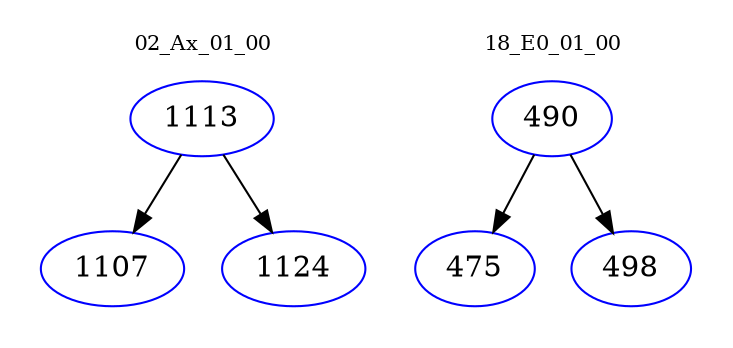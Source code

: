 digraph{
subgraph cluster_0 {
color = white
label = "02_Ax_01_00";
fontsize=10;
T0_1113 [label="1113", color="blue"]
T0_1113 -> T0_1107 [color="black"]
T0_1107 [label="1107", color="blue"]
T0_1113 -> T0_1124 [color="black"]
T0_1124 [label="1124", color="blue"]
}
subgraph cluster_1 {
color = white
label = "18_E0_01_00";
fontsize=10;
T1_490 [label="490", color="blue"]
T1_490 -> T1_475 [color="black"]
T1_475 [label="475", color="blue"]
T1_490 -> T1_498 [color="black"]
T1_498 [label="498", color="blue"]
}
}
